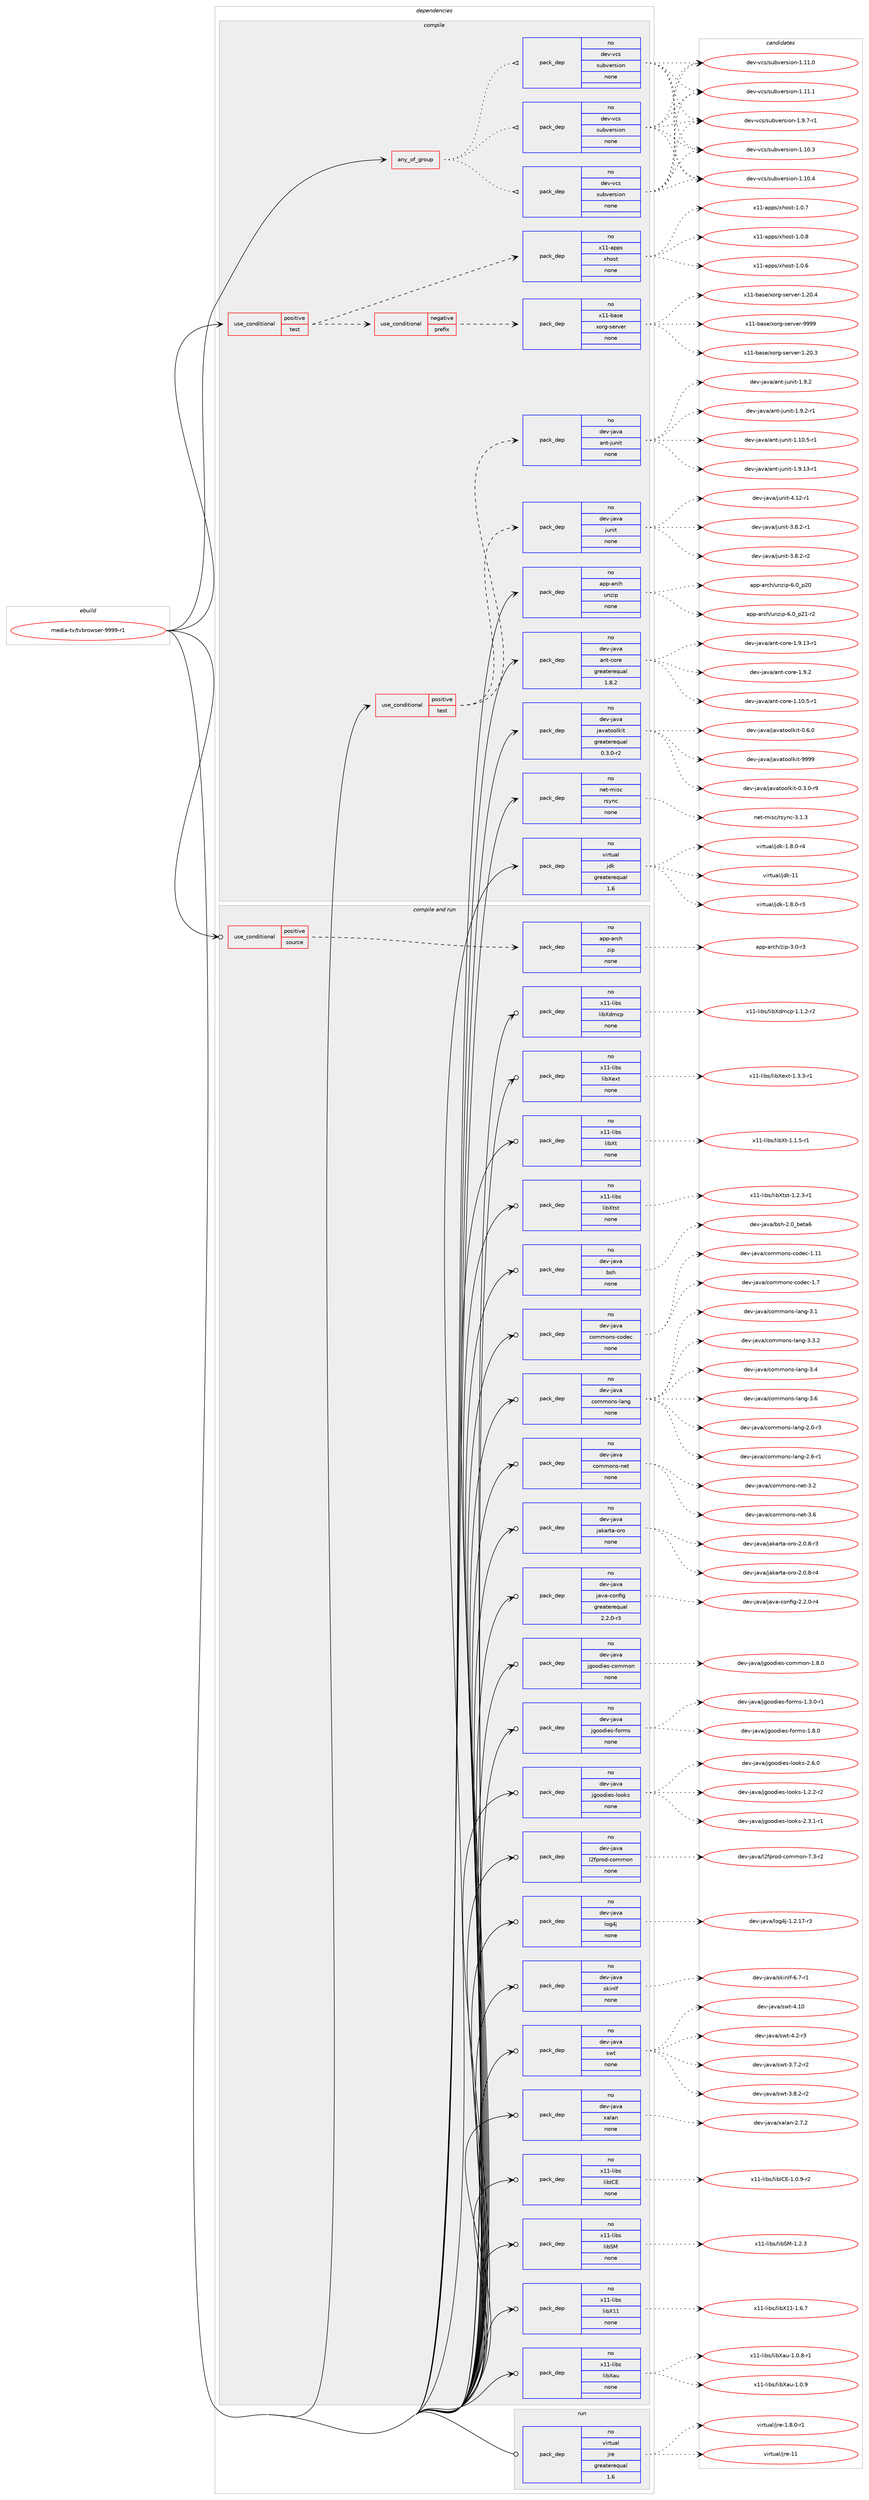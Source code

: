 digraph prolog {

# *************
# Graph options
# *************

newrank=true;
concentrate=true;
compound=true;
graph [rankdir=LR,fontname=Helvetica,fontsize=10,ranksep=1.5];#, ranksep=2.5, nodesep=0.2];
edge  [arrowhead=vee];
node  [fontname=Helvetica,fontsize=10];

# **********
# The ebuild
# **********

subgraph cluster_leftcol {
color=gray;
rank=same;
label=<<i>ebuild</i>>;
id [label="media-tv/tvbrowser-9999-r1", color=red, width=4, href="../media-tv/tvbrowser-9999-r1.svg"];
}

# ****************
# The dependencies
# ****************

subgraph cluster_midcol {
color=gray;
label=<<i>dependencies</i>>;
subgraph cluster_compile {
fillcolor="#eeeeee";
style=filled;
label=<<i>compile</i>>;
subgraph any25630 {
dependency1634502 [label=<<TABLE BORDER="0" CELLBORDER="1" CELLSPACING="0" CELLPADDING="4"><TR><TD CELLPADDING="10">any_of_group</TD></TR></TABLE>>, shape=none, color=red];subgraph pack1168827 {
dependency1634503 [label=<<TABLE BORDER="0" CELLBORDER="1" CELLSPACING="0" CELLPADDING="4" WIDTH="220"><TR><TD ROWSPAN="6" CELLPADDING="30">pack_dep</TD></TR><TR><TD WIDTH="110">no</TD></TR><TR><TD>dev-vcs</TD></TR><TR><TD>subversion</TD></TR><TR><TD>none</TD></TR><TR><TD></TD></TR></TABLE>>, shape=none, color=blue];
}
dependency1634502:e -> dependency1634503:w [weight=20,style="dotted",arrowhead="oinv"];
subgraph pack1168828 {
dependency1634504 [label=<<TABLE BORDER="0" CELLBORDER="1" CELLSPACING="0" CELLPADDING="4" WIDTH="220"><TR><TD ROWSPAN="6" CELLPADDING="30">pack_dep</TD></TR><TR><TD WIDTH="110">no</TD></TR><TR><TD>dev-vcs</TD></TR><TR><TD>subversion</TD></TR><TR><TD>none</TD></TR><TR><TD></TD></TR></TABLE>>, shape=none, color=blue];
}
dependency1634502:e -> dependency1634504:w [weight=20,style="dotted",arrowhead="oinv"];
subgraph pack1168829 {
dependency1634505 [label=<<TABLE BORDER="0" CELLBORDER="1" CELLSPACING="0" CELLPADDING="4" WIDTH="220"><TR><TD ROWSPAN="6" CELLPADDING="30">pack_dep</TD></TR><TR><TD WIDTH="110">no</TD></TR><TR><TD>dev-vcs</TD></TR><TR><TD>subversion</TD></TR><TR><TD>none</TD></TR><TR><TD></TD></TR></TABLE>>, shape=none, color=blue];
}
dependency1634502:e -> dependency1634505:w [weight=20,style="dotted",arrowhead="oinv"];
}
id:e -> dependency1634502:w [weight=20,style="solid",arrowhead="vee"];
subgraph cond439275 {
dependency1634506 [label=<<TABLE BORDER="0" CELLBORDER="1" CELLSPACING="0" CELLPADDING="4"><TR><TD ROWSPAN="3" CELLPADDING="10">use_conditional</TD></TR><TR><TD>positive</TD></TR><TR><TD>test</TD></TR></TABLE>>, shape=none, color=red];
subgraph cond439276 {
dependency1634507 [label=<<TABLE BORDER="0" CELLBORDER="1" CELLSPACING="0" CELLPADDING="4"><TR><TD ROWSPAN="3" CELLPADDING="10">use_conditional</TD></TR><TR><TD>negative</TD></TR><TR><TD>prefix</TD></TR></TABLE>>, shape=none, color=red];
subgraph pack1168830 {
dependency1634508 [label=<<TABLE BORDER="0" CELLBORDER="1" CELLSPACING="0" CELLPADDING="4" WIDTH="220"><TR><TD ROWSPAN="6" CELLPADDING="30">pack_dep</TD></TR><TR><TD WIDTH="110">no</TD></TR><TR><TD>x11-base</TD></TR><TR><TD>xorg-server</TD></TR><TR><TD>none</TD></TR><TR><TD></TD></TR></TABLE>>, shape=none, color=blue];
}
dependency1634507:e -> dependency1634508:w [weight=20,style="dashed",arrowhead="vee"];
}
dependency1634506:e -> dependency1634507:w [weight=20,style="dashed",arrowhead="vee"];
subgraph pack1168831 {
dependency1634509 [label=<<TABLE BORDER="0" CELLBORDER="1" CELLSPACING="0" CELLPADDING="4" WIDTH="220"><TR><TD ROWSPAN="6" CELLPADDING="30">pack_dep</TD></TR><TR><TD WIDTH="110">no</TD></TR><TR><TD>x11-apps</TD></TR><TR><TD>xhost</TD></TR><TR><TD>none</TD></TR><TR><TD></TD></TR></TABLE>>, shape=none, color=blue];
}
dependency1634506:e -> dependency1634509:w [weight=20,style="dashed",arrowhead="vee"];
}
id:e -> dependency1634506:w [weight=20,style="solid",arrowhead="vee"];
subgraph cond439277 {
dependency1634510 [label=<<TABLE BORDER="0" CELLBORDER="1" CELLSPACING="0" CELLPADDING="4"><TR><TD ROWSPAN="3" CELLPADDING="10">use_conditional</TD></TR><TR><TD>positive</TD></TR><TR><TD>test</TD></TR></TABLE>>, shape=none, color=red];
subgraph pack1168832 {
dependency1634511 [label=<<TABLE BORDER="0" CELLBORDER="1" CELLSPACING="0" CELLPADDING="4" WIDTH="220"><TR><TD ROWSPAN="6" CELLPADDING="30">pack_dep</TD></TR><TR><TD WIDTH="110">no</TD></TR><TR><TD>dev-java</TD></TR><TR><TD>junit</TD></TR><TR><TD>none</TD></TR><TR><TD></TD></TR></TABLE>>, shape=none, color=blue];
}
dependency1634510:e -> dependency1634511:w [weight=20,style="dashed",arrowhead="vee"];
subgraph pack1168833 {
dependency1634512 [label=<<TABLE BORDER="0" CELLBORDER="1" CELLSPACING="0" CELLPADDING="4" WIDTH="220"><TR><TD ROWSPAN="6" CELLPADDING="30">pack_dep</TD></TR><TR><TD WIDTH="110">no</TD></TR><TR><TD>dev-java</TD></TR><TR><TD>ant-junit</TD></TR><TR><TD>none</TD></TR><TR><TD></TD></TR></TABLE>>, shape=none, color=blue];
}
dependency1634510:e -> dependency1634512:w [weight=20,style="dashed",arrowhead="vee"];
}
id:e -> dependency1634510:w [weight=20,style="solid",arrowhead="vee"];
subgraph pack1168834 {
dependency1634513 [label=<<TABLE BORDER="0" CELLBORDER="1" CELLSPACING="0" CELLPADDING="4" WIDTH="220"><TR><TD ROWSPAN="6" CELLPADDING="30">pack_dep</TD></TR><TR><TD WIDTH="110">no</TD></TR><TR><TD>app-arch</TD></TR><TR><TD>unzip</TD></TR><TR><TD>none</TD></TR><TR><TD></TD></TR></TABLE>>, shape=none, color=blue];
}
id:e -> dependency1634513:w [weight=20,style="solid",arrowhead="vee"];
subgraph pack1168835 {
dependency1634514 [label=<<TABLE BORDER="0" CELLBORDER="1" CELLSPACING="0" CELLPADDING="4" WIDTH="220"><TR><TD ROWSPAN="6" CELLPADDING="30">pack_dep</TD></TR><TR><TD WIDTH="110">no</TD></TR><TR><TD>dev-java</TD></TR><TR><TD>ant-core</TD></TR><TR><TD>greaterequal</TD></TR><TR><TD>1.8.2</TD></TR></TABLE>>, shape=none, color=blue];
}
id:e -> dependency1634514:w [weight=20,style="solid",arrowhead="vee"];
subgraph pack1168836 {
dependency1634515 [label=<<TABLE BORDER="0" CELLBORDER="1" CELLSPACING="0" CELLPADDING="4" WIDTH="220"><TR><TD ROWSPAN="6" CELLPADDING="30">pack_dep</TD></TR><TR><TD WIDTH="110">no</TD></TR><TR><TD>dev-java</TD></TR><TR><TD>javatoolkit</TD></TR><TR><TD>greaterequal</TD></TR><TR><TD>0.3.0-r2</TD></TR></TABLE>>, shape=none, color=blue];
}
id:e -> dependency1634515:w [weight=20,style="solid",arrowhead="vee"];
subgraph pack1168837 {
dependency1634516 [label=<<TABLE BORDER="0" CELLBORDER="1" CELLSPACING="0" CELLPADDING="4" WIDTH="220"><TR><TD ROWSPAN="6" CELLPADDING="30">pack_dep</TD></TR><TR><TD WIDTH="110">no</TD></TR><TR><TD>net-misc</TD></TR><TR><TD>rsync</TD></TR><TR><TD>none</TD></TR><TR><TD></TD></TR></TABLE>>, shape=none, color=blue];
}
id:e -> dependency1634516:w [weight=20,style="solid",arrowhead="vee"];
subgraph pack1168838 {
dependency1634517 [label=<<TABLE BORDER="0" CELLBORDER="1" CELLSPACING="0" CELLPADDING="4" WIDTH="220"><TR><TD ROWSPAN="6" CELLPADDING="30">pack_dep</TD></TR><TR><TD WIDTH="110">no</TD></TR><TR><TD>virtual</TD></TR><TR><TD>jdk</TD></TR><TR><TD>greaterequal</TD></TR><TR><TD>1.6</TD></TR></TABLE>>, shape=none, color=blue];
}
id:e -> dependency1634517:w [weight=20,style="solid",arrowhead="vee"];
}
subgraph cluster_compileandrun {
fillcolor="#eeeeee";
style=filled;
label=<<i>compile and run</i>>;
subgraph cond439278 {
dependency1634518 [label=<<TABLE BORDER="0" CELLBORDER="1" CELLSPACING="0" CELLPADDING="4"><TR><TD ROWSPAN="3" CELLPADDING="10">use_conditional</TD></TR><TR><TD>positive</TD></TR><TR><TD>source</TD></TR></TABLE>>, shape=none, color=red];
subgraph pack1168839 {
dependency1634519 [label=<<TABLE BORDER="0" CELLBORDER="1" CELLSPACING="0" CELLPADDING="4" WIDTH="220"><TR><TD ROWSPAN="6" CELLPADDING="30">pack_dep</TD></TR><TR><TD WIDTH="110">no</TD></TR><TR><TD>app-arch</TD></TR><TR><TD>zip</TD></TR><TR><TD>none</TD></TR><TR><TD></TD></TR></TABLE>>, shape=none, color=blue];
}
dependency1634518:e -> dependency1634519:w [weight=20,style="dashed",arrowhead="vee"];
}
id:e -> dependency1634518:w [weight=20,style="solid",arrowhead="odotvee"];
subgraph pack1168840 {
dependency1634520 [label=<<TABLE BORDER="0" CELLBORDER="1" CELLSPACING="0" CELLPADDING="4" WIDTH="220"><TR><TD ROWSPAN="6" CELLPADDING="30">pack_dep</TD></TR><TR><TD WIDTH="110">no</TD></TR><TR><TD>dev-java</TD></TR><TR><TD>bsh</TD></TR><TR><TD>none</TD></TR><TR><TD></TD></TR></TABLE>>, shape=none, color=blue];
}
id:e -> dependency1634520:w [weight=20,style="solid",arrowhead="odotvee"];
subgraph pack1168841 {
dependency1634521 [label=<<TABLE BORDER="0" CELLBORDER="1" CELLSPACING="0" CELLPADDING="4" WIDTH="220"><TR><TD ROWSPAN="6" CELLPADDING="30">pack_dep</TD></TR><TR><TD WIDTH="110">no</TD></TR><TR><TD>dev-java</TD></TR><TR><TD>commons-codec</TD></TR><TR><TD>none</TD></TR><TR><TD></TD></TR></TABLE>>, shape=none, color=blue];
}
id:e -> dependency1634521:w [weight=20,style="solid",arrowhead="odotvee"];
subgraph pack1168842 {
dependency1634522 [label=<<TABLE BORDER="0" CELLBORDER="1" CELLSPACING="0" CELLPADDING="4" WIDTH="220"><TR><TD ROWSPAN="6" CELLPADDING="30">pack_dep</TD></TR><TR><TD WIDTH="110">no</TD></TR><TR><TD>dev-java</TD></TR><TR><TD>commons-lang</TD></TR><TR><TD>none</TD></TR><TR><TD></TD></TR></TABLE>>, shape=none, color=blue];
}
id:e -> dependency1634522:w [weight=20,style="solid",arrowhead="odotvee"];
subgraph pack1168843 {
dependency1634523 [label=<<TABLE BORDER="0" CELLBORDER="1" CELLSPACING="0" CELLPADDING="4" WIDTH="220"><TR><TD ROWSPAN="6" CELLPADDING="30">pack_dep</TD></TR><TR><TD WIDTH="110">no</TD></TR><TR><TD>dev-java</TD></TR><TR><TD>commons-net</TD></TR><TR><TD>none</TD></TR><TR><TD></TD></TR></TABLE>>, shape=none, color=blue];
}
id:e -> dependency1634523:w [weight=20,style="solid",arrowhead="odotvee"];
subgraph pack1168844 {
dependency1634524 [label=<<TABLE BORDER="0" CELLBORDER="1" CELLSPACING="0" CELLPADDING="4" WIDTH="220"><TR><TD ROWSPAN="6" CELLPADDING="30">pack_dep</TD></TR><TR><TD WIDTH="110">no</TD></TR><TR><TD>dev-java</TD></TR><TR><TD>jakarta-oro</TD></TR><TR><TD>none</TD></TR><TR><TD></TD></TR></TABLE>>, shape=none, color=blue];
}
id:e -> dependency1634524:w [weight=20,style="solid",arrowhead="odotvee"];
subgraph pack1168845 {
dependency1634525 [label=<<TABLE BORDER="0" CELLBORDER="1" CELLSPACING="0" CELLPADDING="4" WIDTH="220"><TR><TD ROWSPAN="6" CELLPADDING="30">pack_dep</TD></TR><TR><TD WIDTH="110">no</TD></TR><TR><TD>dev-java</TD></TR><TR><TD>java-config</TD></TR><TR><TD>greaterequal</TD></TR><TR><TD>2.2.0-r3</TD></TR></TABLE>>, shape=none, color=blue];
}
id:e -> dependency1634525:w [weight=20,style="solid",arrowhead="odotvee"];
subgraph pack1168846 {
dependency1634526 [label=<<TABLE BORDER="0" CELLBORDER="1" CELLSPACING="0" CELLPADDING="4" WIDTH="220"><TR><TD ROWSPAN="6" CELLPADDING="30">pack_dep</TD></TR><TR><TD WIDTH="110">no</TD></TR><TR><TD>dev-java</TD></TR><TR><TD>jgoodies-common</TD></TR><TR><TD>none</TD></TR><TR><TD></TD></TR></TABLE>>, shape=none, color=blue];
}
id:e -> dependency1634526:w [weight=20,style="solid",arrowhead="odotvee"];
subgraph pack1168847 {
dependency1634527 [label=<<TABLE BORDER="0" CELLBORDER="1" CELLSPACING="0" CELLPADDING="4" WIDTH="220"><TR><TD ROWSPAN="6" CELLPADDING="30">pack_dep</TD></TR><TR><TD WIDTH="110">no</TD></TR><TR><TD>dev-java</TD></TR><TR><TD>jgoodies-forms</TD></TR><TR><TD>none</TD></TR><TR><TD></TD></TR></TABLE>>, shape=none, color=blue];
}
id:e -> dependency1634527:w [weight=20,style="solid",arrowhead="odotvee"];
subgraph pack1168848 {
dependency1634528 [label=<<TABLE BORDER="0" CELLBORDER="1" CELLSPACING="0" CELLPADDING="4" WIDTH="220"><TR><TD ROWSPAN="6" CELLPADDING="30">pack_dep</TD></TR><TR><TD WIDTH="110">no</TD></TR><TR><TD>dev-java</TD></TR><TR><TD>jgoodies-looks</TD></TR><TR><TD>none</TD></TR><TR><TD></TD></TR></TABLE>>, shape=none, color=blue];
}
id:e -> dependency1634528:w [weight=20,style="solid",arrowhead="odotvee"];
subgraph pack1168849 {
dependency1634529 [label=<<TABLE BORDER="0" CELLBORDER="1" CELLSPACING="0" CELLPADDING="4" WIDTH="220"><TR><TD ROWSPAN="6" CELLPADDING="30">pack_dep</TD></TR><TR><TD WIDTH="110">no</TD></TR><TR><TD>dev-java</TD></TR><TR><TD>l2fprod-common</TD></TR><TR><TD>none</TD></TR><TR><TD></TD></TR></TABLE>>, shape=none, color=blue];
}
id:e -> dependency1634529:w [weight=20,style="solid",arrowhead="odotvee"];
subgraph pack1168850 {
dependency1634530 [label=<<TABLE BORDER="0" CELLBORDER="1" CELLSPACING="0" CELLPADDING="4" WIDTH="220"><TR><TD ROWSPAN="6" CELLPADDING="30">pack_dep</TD></TR><TR><TD WIDTH="110">no</TD></TR><TR><TD>dev-java</TD></TR><TR><TD>log4j</TD></TR><TR><TD>none</TD></TR><TR><TD></TD></TR></TABLE>>, shape=none, color=blue];
}
id:e -> dependency1634530:w [weight=20,style="solid",arrowhead="odotvee"];
subgraph pack1168851 {
dependency1634531 [label=<<TABLE BORDER="0" CELLBORDER="1" CELLSPACING="0" CELLPADDING="4" WIDTH="220"><TR><TD ROWSPAN="6" CELLPADDING="30">pack_dep</TD></TR><TR><TD WIDTH="110">no</TD></TR><TR><TD>dev-java</TD></TR><TR><TD>skinlf</TD></TR><TR><TD>none</TD></TR><TR><TD></TD></TR></TABLE>>, shape=none, color=blue];
}
id:e -> dependency1634531:w [weight=20,style="solid",arrowhead="odotvee"];
subgraph pack1168852 {
dependency1634532 [label=<<TABLE BORDER="0" CELLBORDER="1" CELLSPACING="0" CELLPADDING="4" WIDTH="220"><TR><TD ROWSPAN="6" CELLPADDING="30">pack_dep</TD></TR><TR><TD WIDTH="110">no</TD></TR><TR><TD>dev-java</TD></TR><TR><TD>swt</TD></TR><TR><TD>none</TD></TR><TR><TD></TD></TR></TABLE>>, shape=none, color=blue];
}
id:e -> dependency1634532:w [weight=20,style="solid",arrowhead="odotvee"];
subgraph pack1168853 {
dependency1634533 [label=<<TABLE BORDER="0" CELLBORDER="1" CELLSPACING="0" CELLPADDING="4" WIDTH="220"><TR><TD ROWSPAN="6" CELLPADDING="30">pack_dep</TD></TR><TR><TD WIDTH="110">no</TD></TR><TR><TD>dev-java</TD></TR><TR><TD>xalan</TD></TR><TR><TD>none</TD></TR><TR><TD></TD></TR></TABLE>>, shape=none, color=blue];
}
id:e -> dependency1634533:w [weight=20,style="solid",arrowhead="odotvee"];
subgraph pack1168854 {
dependency1634534 [label=<<TABLE BORDER="0" CELLBORDER="1" CELLSPACING="0" CELLPADDING="4" WIDTH="220"><TR><TD ROWSPAN="6" CELLPADDING="30">pack_dep</TD></TR><TR><TD WIDTH="110">no</TD></TR><TR><TD>x11-libs</TD></TR><TR><TD>libICE</TD></TR><TR><TD>none</TD></TR><TR><TD></TD></TR></TABLE>>, shape=none, color=blue];
}
id:e -> dependency1634534:w [weight=20,style="solid",arrowhead="odotvee"];
subgraph pack1168855 {
dependency1634535 [label=<<TABLE BORDER="0" CELLBORDER="1" CELLSPACING="0" CELLPADDING="4" WIDTH="220"><TR><TD ROWSPAN="6" CELLPADDING="30">pack_dep</TD></TR><TR><TD WIDTH="110">no</TD></TR><TR><TD>x11-libs</TD></TR><TR><TD>libSM</TD></TR><TR><TD>none</TD></TR><TR><TD></TD></TR></TABLE>>, shape=none, color=blue];
}
id:e -> dependency1634535:w [weight=20,style="solid",arrowhead="odotvee"];
subgraph pack1168856 {
dependency1634536 [label=<<TABLE BORDER="0" CELLBORDER="1" CELLSPACING="0" CELLPADDING="4" WIDTH="220"><TR><TD ROWSPAN="6" CELLPADDING="30">pack_dep</TD></TR><TR><TD WIDTH="110">no</TD></TR><TR><TD>x11-libs</TD></TR><TR><TD>libX11</TD></TR><TR><TD>none</TD></TR><TR><TD></TD></TR></TABLE>>, shape=none, color=blue];
}
id:e -> dependency1634536:w [weight=20,style="solid",arrowhead="odotvee"];
subgraph pack1168857 {
dependency1634537 [label=<<TABLE BORDER="0" CELLBORDER="1" CELLSPACING="0" CELLPADDING="4" WIDTH="220"><TR><TD ROWSPAN="6" CELLPADDING="30">pack_dep</TD></TR><TR><TD WIDTH="110">no</TD></TR><TR><TD>x11-libs</TD></TR><TR><TD>libXau</TD></TR><TR><TD>none</TD></TR><TR><TD></TD></TR></TABLE>>, shape=none, color=blue];
}
id:e -> dependency1634537:w [weight=20,style="solid",arrowhead="odotvee"];
subgraph pack1168858 {
dependency1634538 [label=<<TABLE BORDER="0" CELLBORDER="1" CELLSPACING="0" CELLPADDING="4" WIDTH="220"><TR><TD ROWSPAN="6" CELLPADDING="30">pack_dep</TD></TR><TR><TD WIDTH="110">no</TD></TR><TR><TD>x11-libs</TD></TR><TR><TD>libXdmcp</TD></TR><TR><TD>none</TD></TR><TR><TD></TD></TR></TABLE>>, shape=none, color=blue];
}
id:e -> dependency1634538:w [weight=20,style="solid",arrowhead="odotvee"];
subgraph pack1168859 {
dependency1634539 [label=<<TABLE BORDER="0" CELLBORDER="1" CELLSPACING="0" CELLPADDING="4" WIDTH="220"><TR><TD ROWSPAN="6" CELLPADDING="30">pack_dep</TD></TR><TR><TD WIDTH="110">no</TD></TR><TR><TD>x11-libs</TD></TR><TR><TD>libXext</TD></TR><TR><TD>none</TD></TR><TR><TD></TD></TR></TABLE>>, shape=none, color=blue];
}
id:e -> dependency1634539:w [weight=20,style="solid",arrowhead="odotvee"];
subgraph pack1168860 {
dependency1634540 [label=<<TABLE BORDER="0" CELLBORDER="1" CELLSPACING="0" CELLPADDING="4" WIDTH="220"><TR><TD ROWSPAN="6" CELLPADDING="30">pack_dep</TD></TR><TR><TD WIDTH="110">no</TD></TR><TR><TD>x11-libs</TD></TR><TR><TD>libXt</TD></TR><TR><TD>none</TD></TR><TR><TD></TD></TR></TABLE>>, shape=none, color=blue];
}
id:e -> dependency1634540:w [weight=20,style="solid",arrowhead="odotvee"];
subgraph pack1168861 {
dependency1634541 [label=<<TABLE BORDER="0" CELLBORDER="1" CELLSPACING="0" CELLPADDING="4" WIDTH="220"><TR><TD ROWSPAN="6" CELLPADDING="30">pack_dep</TD></TR><TR><TD WIDTH="110">no</TD></TR><TR><TD>x11-libs</TD></TR><TR><TD>libXtst</TD></TR><TR><TD>none</TD></TR><TR><TD></TD></TR></TABLE>>, shape=none, color=blue];
}
id:e -> dependency1634541:w [weight=20,style="solid",arrowhead="odotvee"];
}
subgraph cluster_run {
fillcolor="#eeeeee";
style=filled;
label=<<i>run</i>>;
subgraph pack1168862 {
dependency1634542 [label=<<TABLE BORDER="0" CELLBORDER="1" CELLSPACING="0" CELLPADDING="4" WIDTH="220"><TR><TD ROWSPAN="6" CELLPADDING="30">pack_dep</TD></TR><TR><TD WIDTH="110">no</TD></TR><TR><TD>virtual</TD></TR><TR><TD>jre</TD></TR><TR><TD>greaterequal</TD></TR><TR><TD>1.6</TD></TR></TABLE>>, shape=none, color=blue];
}
id:e -> dependency1634542:w [weight=20,style="solid",arrowhead="odot"];
}
}

# **************
# The candidates
# **************

subgraph cluster_choices {
rank=same;
color=gray;
label=<<i>candidates</i>>;

subgraph choice1168827 {
color=black;
nodesep=1;
choice1001011184511899115471151179811810111411510511111045494649484651 [label="dev-vcs/subversion-1.10.3", color=red, width=4,href="../dev-vcs/subversion-1.10.3.svg"];
choice1001011184511899115471151179811810111411510511111045494649484652 [label="dev-vcs/subversion-1.10.4", color=red, width=4,href="../dev-vcs/subversion-1.10.4.svg"];
choice1001011184511899115471151179811810111411510511111045494649494648 [label="dev-vcs/subversion-1.11.0", color=red, width=4,href="../dev-vcs/subversion-1.11.0.svg"];
choice1001011184511899115471151179811810111411510511111045494649494649 [label="dev-vcs/subversion-1.11.1", color=red, width=4,href="../dev-vcs/subversion-1.11.1.svg"];
choice100101118451189911547115117981181011141151051111104549465746554511449 [label="dev-vcs/subversion-1.9.7-r1", color=red, width=4,href="../dev-vcs/subversion-1.9.7-r1.svg"];
dependency1634503:e -> choice1001011184511899115471151179811810111411510511111045494649484651:w [style=dotted,weight="100"];
dependency1634503:e -> choice1001011184511899115471151179811810111411510511111045494649484652:w [style=dotted,weight="100"];
dependency1634503:e -> choice1001011184511899115471151179811810111411510511111045494649494648:w [style=dotted,weight="100"];
dependency1634503:e -> choice1001011184511899115471151179811810111411510511111045494649494649:w [style=dotted,weight="100"];
dependency1634503:e -> choice100101118451189911547115117981181011141151051111104549465746554511449:w [style=dotted,weight="100"];
}
subgraph choice1168828 {
color=black;
nodesep=1;
choice1001011184511899115471151179811810111411510511111045494649484651 [label="dev-vcs/subversion-1.10.3", color=red, width=4,href="../dev-vcs/subversion-1.10.3.svg"];
choice1001011184511899115471151179811810111411510511111045494649484652 [label="dev-vcs/subversion-1.10.4", color=red, width=4,href="../dev-vcs/subversion-1.10.4.svg"];
choice1001011184511899115471151179811810111411510511111045494649494648 [label="dev-vcs/subversion-1.11.0", color=red, width=4,href="../dev-vcs/subversion-1.11.0.svg"];
choice1001011184511899115471151179811810111411510511111045494649494649 [label="dev-vcs/subversion-1.11.1", color=red, width=4,href="../dev-vcs/subversion-1.11.1.svg"];
choice100101118451189911547115117981181011141151051111104549465746554511449 [label="dev-vcs/subversion-1.9.7-r1", color=red, width=4,href="../dev-vcs/subversion-1.9.7-r1.svg"];
dependency1634504:e -> choice1001011184511899115471151179811810111411510511111045494649484651:w [style=dotted,weight="100"];
dependency1634504:e -> choice1001011184511899115471151179811810111411510511111045494649484652:w [style=dotted,weight="100"];
dependency1634504:e -> choice1001011184511899115471151179811810111411510511111045494649494648:w [style=dotted,weight="100"];
dependency1634504:e -> choice1001011184511899115471151179811810111411510511111045494649494649:w [style=dotted,weight="100"];
dependency1634504:e -> choice100101118451189911547115117981181011141151051111104549465746554511449:w [style=dotted,weight="100"];
}
subgraph choice1168829 {
color=black;
nodesep=1;
choice1001011184511899115471151179811810111411510511111045494649484651 [label="dev-vcs/subversion-1.10.3", color=red, width=4,href="../dev-vcs/subversion-1.10.3.svg"];
choice1001011184511899115471151179811810111411510511111045494649484652 [label="dev-vcs/subversion-1.10.4", color=red, width=4,href="../dev-vcs/subversion-1.10.4.svg"];
choice1001011184511899115471151179811810111411510511111045494649494648 [label="dev-vcs/subversion-1.11.0", color=red, width=4,href="../dev-vcs/subversion-1.11.0.svg"];
choice1001011184511899115471151179811810111411510511111045494649494649 [label="dev-vcs/subversion-1.11.1", color=red, width=4,href="../dev-vcs/subversion-1.11.1.svg"];
choice100101118451189911547115117981181011141151051111104549465746554511449 [label="dev-vcs/subversion-1.9.7-r1", color=red, width=4,href="../dev-vcs/subversion-1.9.7-r1.svg"];
dependency1634505:e -> choice1001011184511899115471151179811810111411510511111045494649484651:w [style=dotted,weight="100"];
dependency1634505:e -> choice1001011184511899115471151179811810111411510511111045494649484652:w [style=dotted,weight="100"];
dependency1634505:e -> choice1001011184511899115471151179811810111411510511111045494649494648:w [style=dotted,weight="100"];
dependency1634505:e -> choice1001011184511899115471151179811810111411510511111045494649494649:w [style=dotted,weight="100"];
dependency1634505:e -> choice100101118451189911547115117981181011141151051111104549465746554511449:w [style=dotted,weight="100"];
}
subgraph choice1168830 {
color=black;
nodesep=1;
choice1204949459897115101471201111141034511510111411810111445494650484651 [label="x11-base/xorg-server-1.20.3", color=red, width=4,href="../x11-base/xorg-server-1.20.3.svg"];
choice1204949459897115101471201111141034511510111411810111445494650484652 [label="x11-base/xorg-server-1.20.4", color=red, width=4,href="../x11-base/xorg-server-1.20.4.svg"];
choice120494945989711510147120111114103451151011141181011144557575757 [label="x11-base/xorg-server-9999", color=red, width=4,href="../x11-base/xorg-server-9999.svg"];
dependency1634508:e -> choice1204949459897115101471201111141034511510111411810111445494650484651:w [style=dotted,weight="100"];
dependency1634508:e -> choice1204949459897115101471201111141034511510111411810111445494650484652:w [style=dotted,weight="100"];
dependency1634508:e -> choice120494945989711510147120111114103451151011141181011144557575757:w [style=dotted,weight="100"];
}
subgraph choice1168831 {
color=black;
nodesep=1;
choice1204949459711211211547120104111115116454946484654 [label="x11-apps/xhost-1.0.6", color=red, width=4,href="../x11-apps/xhost-1.0.6.svg"];
choice1204949459711211211547120104111115116454946484655 [label="x11-apps/xhost-1.0.7", color=red, width=4,href="../x11-apps/xhost-1.0.7.svg"];
choice1204949459711211211547120104111115116454946484656 [label="x11-apps/xhost-1.0.8", color=red, width=4,href="../x11-apps/xhost-1.0.8.svg"];
dependency1634509:e -> choice1204949459711211211547120104111115116454946484654:w [style=dotted,weight="100"];
dependency1634509:e -> choice1204949459711211211547120104111115116454946484655:w [style=dotted,weight="100"];
dependency1634509:e -> choice1204949459711211211547120104111115116454946484656:w [style=dotted,weight="100"];
}
subgraph choice1168832 {
color=black;
nodesep=1;
choice100101118451069711897471061171101051164551465646504511449 [label="dev-java/junit-3.8.2-r1", color=red, width=4,href="../dev-java/junit-3.8.2-r1.svg"];
choice100101118451069711897471061171101051164551465646504511450 [label="dev-java/junit-3.8.2-r2", color=red, width=4,href="../dev-java/junit-3.8.2-r2.svg"];
choice1001011184510697118974710611711010511645524649504511449 [label="dev-java/junit-4.12-r1", color=red, width=4,href="../dev-java/junit-4.12-r1.svg"];
dependency1634511:e -> choice100101118451069711897471061171101051164551465646504511449:w [style=dotted,weight="100"];
dependency1634511:e -> choice100101118451069711897471061171101051164551465646504511450:w [style=dotted,weight="100"];
dependency1634511:e -> choice1001011184510697118974710611711010511645524649504511449:w [style=dotted,weight="100"];
}
subgraph choice1168833 {
color=black;
nodesep=1;
choice100101118451069711897479711011645106117110105116454946494846534511449 [label="dev-java/ant-junit-1.10.5-r1", color=red, width=4,href="../dev-java/ant-junit-1.10.5-r1.svg"];
choice100101118451069711897479711011645106117110105116454946574649514511449 [label="dev-java/ant-junit-1.9.13-r1", color=red, width=4,href="../dev-java/ant-junit-1.9.13-r1.svg"];
choice100101118451069711897479711011645106117110105116454946574650 [label="dev-java/ant-junit-1.9.2", color=red, width=4,href="../dev-java/ant-junit-1.9.2.svg"];
choice1001011184510697118974797110116451061171101051164549465746504511449 [label="dev-java/ant-junit-1.9.2-r1", color=red, width=4,href="../dev-java/ant-junit-1.9.2-r1.svg"];
dependency1634512:e -> choice100101118451069711897479711011645106117110105116454946494846534511449:w [style=dotted,weight="100"];
dependency1634512:e -> choice100101118451069711897479711011645106117110105116454946574649514511449:w [style=dotted,weight="100"];
dependency1634512:e -> choice100101118451069711897479711011645106117110105116454946574650:w [style=dotted,weight="100"];
dependency1634512:e -> choice1001011184510697118974797110116451061171101051164549465746504511449:w [style=dotted,weight="100"];
}
subgraph choice1168834 {
color=black;
nodesep=1;
choice971121124597114991044711711012210511245544648951125048 [label="app-arch/unzip-6.0_p20", color=red, width=4,href="../app-arch/unzip-6.0_p20.svg"];
choice9711211245971149910447117110122105112455446489511250494511450 [label="app-arch/unzip-6.0_p21-r2", color=red, width=4,href="../app-arch/unzip-6.0_p21-r2.svg"];
dependency1634513:e -> choice971121124597114991044711711012210511245544648951125048:w [style=dotted,weight="100"];
dependency1634513:e -> choice9711211245971149910447117110122105112455446489511250494511450:w [style=dotted,weight="100"];
}
subgraph choice1168835 {
color=black;
nodesep=1;
choice10010111845106971189747971101164599111114101454946494846534511449 [label="dev-java/ant-core-1.10.5-r1", color=red, width=4,href="../dev-java/ant-core-1.10.5-r1.svg"];
choice10010111845106971189747971101164599111114101454946574649514511449 [label="dev-java/ant-core-1.9.13-r1", color=red, width=4,href="../dev-java/ant-core-1.9.13-r1.svg"];
choice10010111845106971189747971101164599111114101454946574650 [label="dev-java/ant-core-1.9.2", color=red, width=4,href="../dev-java/ant-core-1.9.2.svg"];
dependency1634514:e -> choice10010111845106971189747971101164599111114101454946494846534511449:w [style=dotted,weight="100"];
dependency1634514:e -> choice10010111845106971189747971101164599111114101454946574649514511449:w [style=dotted,weight="100"];
dependency1634514:e -> choice10010111845106971189747971101164599111114101454946574650:w [style=dotted,weight="100"];
}
subgraph choice1168836 {
color=black;
nodesep=1;
choice1001011184510697118974710697118971161111111081071051164548465146484511457 [label="dev-java/javatoolkit-0.3.0-r9", color=red, width=4,href="../dev-java/javatoolkit-0.3.0-r9.svg"];
choice100101118451069711897471069711897116111111108107105116454846544648 [label="dev-java/javatoolkit-0.6.0", color=red, width=4,href="../dev-java/javatoolkit-0.6.0.svg"];
choice1001011184510697118974710697118971161111111081071051164557575757 [label="dev-java/javatoolkit-9999", color=red, width=4,href="../dev-java/javatoolkit-9999.svg"];
dependency1634515:e -> choice1001011184510697118974710697118971161111111081071051164548465146484511457:w [style=dotted,weight="100"];
dependency1634515:e -> choice100101118451069711897471069711897116111111108107105116454846544648:w [style=dotted,weight="100"];
dependency1634515:e -> choice1001011184510697118974710697118971161111111081071051164557575757:w [style=dotted,weight="100"];
}
subgraph choice1168837 {
color=black;
nodesep=1;
choice11010111645109105115994711411512111099455146494651 [label="net-misc/rsync-3.1.3", color=red, width=4,href="../net-misc/rsync-3.1.3.svg"];
dependency1634516:e -> choice11010111645109105115994711411512111099455146494651:w [style=dotted,weight="100"];
}
subgraph choice1168838 {
color=black;
nodesep=1;
choice11810511411611797108471061001074549465646484511451 [label="virtual/jdk-1.8.0-r3", color=red, width=4,href="../virtual/jdk-1.8.0-r3.svg"];
choice11810511411611797108471061001074549465646484511452 [label="virtual/jdk-1.8.0-r4", color=red, width=4,href="../virtual/jdk-1.8.0-r4.svg"];
choice1181051141161179710847106100107454949 [label="virtual/jdk-11", color=red, width=4,href="../virtual/jdk-11.svg"];
dependency1634517:e -> choice11810511411611797108471061001074549465646484511451:w [style=dotted,weight="100"];
dependency1634517:e -> choice11810511411611797108471061001074549465646484511452:w [style=dotted,weight="100"];
dependency1634517:e -> choice1181051141161179710847106100107454949:w [style=dotted,weight="100"];
}
subgraph choice1168839 {
color=black;
nodesep=1;
choice9711211245971149910447122105112455146484511451 [label="app-arch/zip-3.0-r3", color=red, width=4,href="../app-arch/zip-3.0-r3.svg"];
dependency1634519:e -> choice9711211245971149910447122105112455146484511451:w [style=dotted,weight="100"];
}
subgraph choice1168840 {
color=black;
nodesep=1;
choice10010111845106971189747981151044550464895981011169754 [label="dev-java/bsh-2.0_beta6", color=red, width=4,href="../dev-java/bsh-2.0_beta6.svg"];
dependency1634520:e -> choice10010111845106971189747981151044550464895981011169754:w [style=dotted,weight="100"];
}
subgraph choice1168841 {
color=black;
nodesep=1;
choice10010111845106971189747991111091091111101154599111100101994549464949 [label="dev-java/commons-codec-1.11", color=red, width=4,href="../dev-java/commons-codec-1.11.svg"];
choice100101118451069711897479911110910911111011545991111001019945494655 [label="dev-java/commons-codec-1.7", color=red, width=4,href="../dev-java/commons-codec-1.7.svg"];
dependency1634521:e -> choice10010111845106971189747991111091091111101154599111100101994549464949:w [style=dotted,weight="100"];
dependency1634521:e -> choice100101118451069711897479911110910911111011545991111001019945494655:w [style=dotted,weight="100"];
}
subgraph choice1168842 {
color=black;
nodesep=1;
choice10010111845106971189747991111091091111101154510897110103455046484511451 [label="dev-java/commons-lang-2.0-r3", color=red, width=4,href="../dev-java/commons-lang-2.0-r3.svg"];
choice10010111845106971189747991111091091111101154510897110103455046544511449 [label="dev-java/commons-lang-2.6-r1", color=red, width=4,href="../dev-java/commons-lang-2.6-r1.svg"];
choice1001011184510697118974799111109109111110115451089711010345514649 [label="dev-java/commons-lang-3.1", color=red, width=4,href="../dev-java/commons-lang-3.1.svg"];
choice10010111845106971189747991111091091111101154510897110103455146514650 [label="dev-java/commons-lang-3.3.2", color=red, width=4,href="../dev-java/commons-lang-3.3.2.svg"];
choice1001011184510697118974799111109109111110115451089711010345514652 [label="dev-java/commons-lang-3.4", color=red, width=4,href="../dev-java/commons-lang-3.4.svg"];
choice1001011184510697118974799111109109111110115451089711010345514654 [label="dev-java/commons-lang-3.6", color=red, width=4,href="../dev-java/commons-lang-3.6.svg"];
dependency1634522:e -> choice10010111845106971189747991111091091111101154510897110103455046484511451:w [style=dotted,weight="100"];
dependency1634522:e -> choice10010111845106971189747991111091091111101154510897110103455046544511449:w [style=dotted,weight="100"];
dependency1634522:e -> choice1001011184510697118974799111109109111110115451089711010345514649:w [style=dotted,weight="100"];
dependency1634522:e -> choice10010111845106971189747991111091091111101154510897110103455146514650:w [style=dotted,weight="100"];
dependency1634522:e -> choice1001011184510697118974799111109109111110115451089711010345514652:w [style=dotted,weight="100"];
dependency1634522:e -> choice1001011184510697118974799111109109111110115451089711010345514654:w [style=dotted,weight="100"];
}
subgraph choice1168843 {
color=black;
nodesep=1;
choice10010111845106971189747991111091091111101154511010111645514650 [label="dev-java/commons-net-3.2", color=red, width=4,href="../dev-java/commons-net-3.2.svg"];
choice10010111845106971189747991111091091111101154511010111645514654 [label="dev-java/commons-net-3.6", color=red, width=4,href="../dev-java/commons-net-3.6.svg"];
dependency1634523:e -> choice10010111845106971189747991111091091111101154511010111645514650:w [style=dotted,weight="100"];
dependency1634523:e -> choice10010111845106971189747991111091091111101154511010111645514654:w [style=dotted,weight="100"];
}
subgraph choice1168844 {
color=black;
nodesep=1;
choice10010111845106971189747106971079711411697451111141114550464846564511451 [label="dev-java/jakarta-oro-2.0.8-r3", color=red, width=4,href="../dev-java/jakarta-oro-2.0.8-r3.svg"];
choice10010111845106971189747106971079711411697451111141114550464846564511452 [label="dev-java/jakarta-oro-2.0.8-r4", color=red, width=4,href="../dev-java/jakarta-oro-2.0.8-r4.svg"];
dependency1634524:e -> choice10010111845106971189747106971079711411697451111141114550464846564511451:w [style=dotted,weight="100"];
dependency1634524:e -> choice10010111845106971189747106971079711411697451111141114550464846564511452:w [style=dotted,weight="100"];
}
subgraph choice1168845 {
color=black;
nodesep=1;
choice10010111845106971189747106971189745991111101021051034550465046484511452 [label="dev-java/java-config-2.2.0-r4", color=red, width=4,href="../dev-java/java-config-2.2.0-r4.svg"];
dependency1634525:e -> choice10010111845106971189747106971189745991111101021051034550465046484511452:w [style=dotted,weight="100"];
}
subgraph choice1168846 {
color=black;
nodesep=1;
choice100101118451069711897471061031111111001051011154599111109109111110454946564648 [label="dev-java/jgoodies-common-1.8.0", color=red, width=4,href="../dev-java/jgoodies-common-1.8.0.svg"];
dependency1634526:e -> choice100101118451069711897471061031111111001051011154599111109109111110454946564648:w [style=dotted,weight="100"];
}
subgraph choice1168847 {
color=black;
nodesep=1;
choice10010111845106971189747106103111111100105101115451021111141091154549465146484511449 [label="dev-java/jgoodies-forms-1.3.0-r1", color=red, width=4,href="../dev-java/jgoodies-forms-1.3.0-r1.svg"];
choice1001011184510697118974710610311111110010510111545102111114109115454946564648 [label="dev-java/jgoodies-forms-1.8.0", color=red, width=4,href="../dev-java/jgoodies-forms-1.8.0.svg"];
dependency1634527:e -> choice10010111845106971189747106103111111100105101115451021111141091154549465146484511449:w [style=dotted,weight="100"];
dependency1634527:e -> choice1001011184510697118974710610311111110010510111545102111114109115454946564648:w [style=dotted,weight="100"];
}
subgraph choice1168848 {
color=black;
nodesep=1;
choice10010111845106971189747106103111111100105101115451081111111071154549465046504511450 [label="dev-java/jgoodies-looks-1.2.2-r2", color=red, width=4,href="../dev-java/jgoodies-looks-1.2.2-r2.svg"];
choice10010111845106971189747106103111111100105101115451081111111071154550465146494511449 [label="dev-java/jgoodies-looks-2.3.1-r1", color=red, width=4,href="../dev-java/jgoodies-looks-2.3.1-r1.svg"];
choice1001011184510697118974710610311111110010510111545108111111107115455046544648 [label="dev-java/jgoodies-looks-2.6.0", color=red, width=4,href="../dev-java/jgoodies-looks-2.6.0.svg"];
dependency1634528:e -> choice10010111845106971189747106103111111100105101115451081111111071154549465046504511450:w [style=dotted,weight="100"];
dependency1634528:e -> choice10010111845106971189747106103111111100105101115451081111111071154550465146494511449:w [style=dotted,weight="100"];
dependency1634528:e -> choice1001011184510697118974710610311111110010510111545108111111107115455046544648:w [style=dotted,weight="100"];
}
subgraph choice1168849 {
color=black;
nodesep=1;
choice10010111845106971189747108501021121141111004599111109109111110455546514511450 [label="dev-java/l2fprod-common-7.3-r2", color=red, width=4,href="../dev-java/l2fprod-common-7.3-r2.svg"];
dependency1634529:e -> choice10010111845106971189747108501021121141111004599111109109111110455546514511450:w [style=dotted,weight="100"];
}
subgraph choice1168850 {
color=black;
nodesep=1;
choice1001011184510697118974710811110352106454946504649554511451 [label="dev-java/log4j-1.2.17-r3", color=red, width=4,href="../dev-java/log4j-1.2.17-r3.svg"];
dependency1634530:e -> choice1001011184510697118974710811110352106454946504649554511451:w [style=dotted,weight="100"];
}
subgraph choice1168851 {
color=black;
nodesep=1;
choice10010111845106971189747115107105110108102455446554511449 [label="dev-java/skinlf-6.7-r1", color=red, width=4,href="../dev-java/skinlf-6.7-r1.svg"];
dependency1634531:e -> choice10010111845106971189747115107105110108102455446554511449:w [style=dotted,weight="100"];
}
subgraph choice1168852 {
color=black;
nodesep=1;
choice100101118451069711897471151191164551465546504511450 [label="dev-java/swt-3.7.2-r2", color=red, width=4,href="../dev-java/swt-3.7.2-r2.svg"];
choice100101118451069711897471151191164551465646504511450 [label="dev-java/swt-3.8.2-r2", color=red, width=4,href="../dev-java/swt-3.8.2-r2.svg"];
choice100101118451069711897471151191164552464948 [label="dev-java/swt-4.10", color=red, width=4,href="../dev-java/swt-4.10.svg"];
choice10010111845106971189747115119116455246504511451 [label="dev-java/swt-4.2-r3", color=red, width=4,href="../dev-java/swt-4.2-r3.svg"];
dependency1634532:e -> choice100101118451069711897471151191164551465546504511450:w [style=dotted,weight="100"];
dependency1634532:e -> choice100101118451069711897471151191164551465646504511450:w [style=dotted,weight="100"];
dependency1634532:e -> choice100101118451069711897471151191164552464948:w [style=dotted,weight="100"];
dependency1634532:e -> choice10010111845106971189747115119116455246504511451:w [style=dotted,weight="100"];
}
subgraph choice1168853 {
color=black;
nodesep=1;
choice100101118451069711897471209710897110455046554650 [label="dev-java/xalan-2.7.2", color=red, width=4,href="../dev-java/xalan-2.7.2.svg"];
dependency1634533:e -> choice100101118451069711897471209710897110455046554650:w [style=dotted,weight="100"];
}
subgraph choice1168854 {
color=black;
nodesep=1;
choice1204949451081059811547108105987367694549464846574511450 [label="x11-libs/libICE-1.0.9-r2", color=red, width=4,href="../x11-libs/libICE-1.0.9-r2.svg"];
dependency1634534:e -> choice1204949451081059811547108105987367694549464846574511450:w [style=dotted,weight="100"];
}
subgraph choice1168855 {
color=black;
nodesep=1;
choice1204949451081059811547108105988377454946504651 [label="x11-libs/libSM-1.2.3", color=red, width=4,href="../x11-libs/libSM-1.2.3.svg"];
dependency1634535:e -> choice1204949451081059811547108105988377454946504651:w [style=dotted,weight="100"];
}
subgraph choice1168856 {
color=black;
nodesep=1;
choice120494945108105981154710810598884949454946544655 [label="x11-libs/libX11-1.6.7", color=red, width=4,href="../x11-libs/libX11-1.6.7.svg"];
dependency1634536:e -> choice120494945108105981154710810598884949454946544655:w [style=dotted,weight="100"];
}
subgraph choice1168857 {
color=black;
nodesep=1;
choice12049494510810598115471081059888971174549464846564511449 [label="x11-libs/libXau-1.0.8-r1", color=red, width=4,href="../x11-libs/libXau-1.0.8-r1.svg"];
choice1204949451081059811547108105988897117454946484657 [label="x11-libs/libXau-1.0.9", color=red, width=4,href="../x11-libs/libXau-1.0.9.svg"];
dependency1634537:e -> choice12049494510810598115471081059888971174549464846564511449:w [style=dotted,weight="100"];
dependency1634537:e -> choice1204949451081059811547108105988897117454946484657:w [style=dotted,weight="100"];
}
subgraph choice1168858 {
color=black;
nodesep=1;
choice12049494510810598115471081059888100109991124549464946504511450 [label="x11-libs/libXdmcp-1.1.2-r2", color=red, width=4,href="../x11-libs/libXdmcp-1.1.2-r2.svg"];
dependency1634538:e -> choice12049494510810598115471081059888100109991124549464946504511450:w [style=dotted,weight="100"];
}
subgraph choice1168859 {
color=black;
nodesep=1;
choice120494945108105981154710810598881011201164549465146514511449 [label="x11-libs/libXext-1.3.3-r1", color=red, width=4,href="../x11-libs/libXext-1.3.3-r1.svg"];
dependency1634539:e -> choice120494945108105981154710810598881011201164549465146514511449:w [style=dotted,weight="100"];
}
subgraph choice1168860 {
color=black;
nodesep=1;
choice120494945108105981154710810598881164549464946534511449 [label="x11-libs/libXt-1.1.5-r1", color=red, width=4,href="../x11-libs/libXt-1.1.5-r1.svg"];
dependency1634540:e -> choice120494945108105981154710810598881164549464946534511449:w [style=dotted,weight="100"];
}
subgraph choice1168861 {
color=black;
nodesep=1;
choice120494945108105981154710810598881161151164549465046514511449 [label="x11-libs/libXtst-1.2.3-r1", color=red, width=4,href="../x11-libs/libXtst-1.2.3-r1.svg"];
dependency1634541:e -> choice120494945108105981154710810598881161151164549465046514511449:w [style=dotted,weight="100"];
}
subgraph choice1168862 {
color=black;
nodesep=1;
choice11810511411611797108471061141014549465646484511449 [label="virtual/jre-1.8.0-r1", color=red, width=4,href="../virtual/jre-1.8.0-r1.svg"];
choice1181051141161179710847106114101454949 [label="virtual/jre-11", color=red, width=4,href="../virtual/jre-11.svg"];
dependency1634542:e -> choice11810511411611797108471061141014549465646484511449:w [style=dotted,weight="100"];
dependency1634542:e -> choice1181051141161179710847106114101454949:w [style=dotted,weight="100"];
}
}

}
